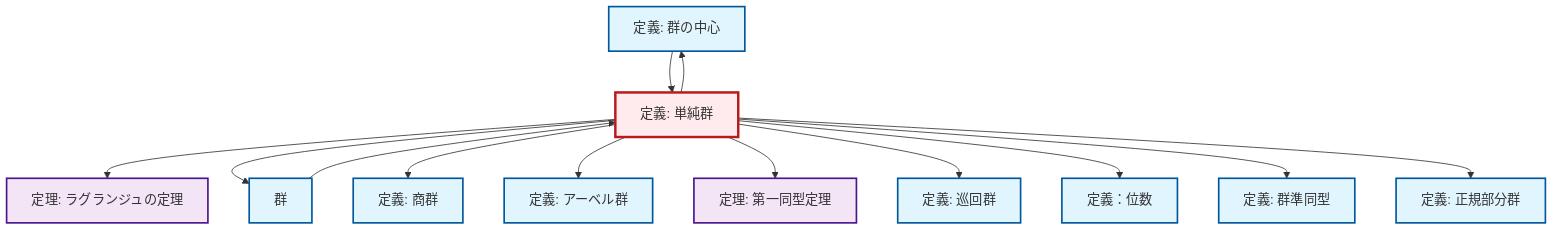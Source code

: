 graph TD
    classDef definition fill:#e1f5fe,stroke:#01579b,stroke-width:2px
    classDef theorem fill:#f3e5f5,stroke:#4a148c,stroke-width:2px
    classDef axiom fill:#fff3e0,stroke:#e65100,stroke-width:2px
    classDef example fill:#e8f5e9,stroke:#1b5e20,stroke-width:2px
    classDef current fill:#ffebee,stroke:#b71c1c,stroke-width:3px
    thm-first-isomorphism["定理: 第一同型定理"]:::theorem
    thm-lagrange["定理: ラグランジュの定理"]:::theorem
    def-quotient-group["定義: 商群"]:::definition
    def-center-of-group["定義: 群の中心"]:::definition
    def-homomorphism["定義: 群準同型"]:::definition
    def-group["群"]:::definition
    def-order["定義：位数"]:::definition
    def-cyclic-group["定義: 巡回群"]:::definition
    def-normal-subgroup["定義: 正規部分群"]:::definition
    def-simple-group["定義: 単純群"]:::definition
    def-abelian-group["定義: アーベル群"]:::definition
    def-simple-group --> thm-lagrange
    def-simple-group --> def-center-of-group
    def-simple-group --> def-group
    def-simple-group --> def-quotient-group
    def-simple-group --> def-abelian-group
    def-simple-group --> thm-first-isomorphism
    def-simple-group --> def-cyclic-group
    def-group --> def-simple-group
    def-simple-group --> def-order
    def-simple-group --> def-homomorphism
    def-center-of-group --> def-simple-group
    def-simple-group --> def-normal-subgroup
    class def-simple-group current